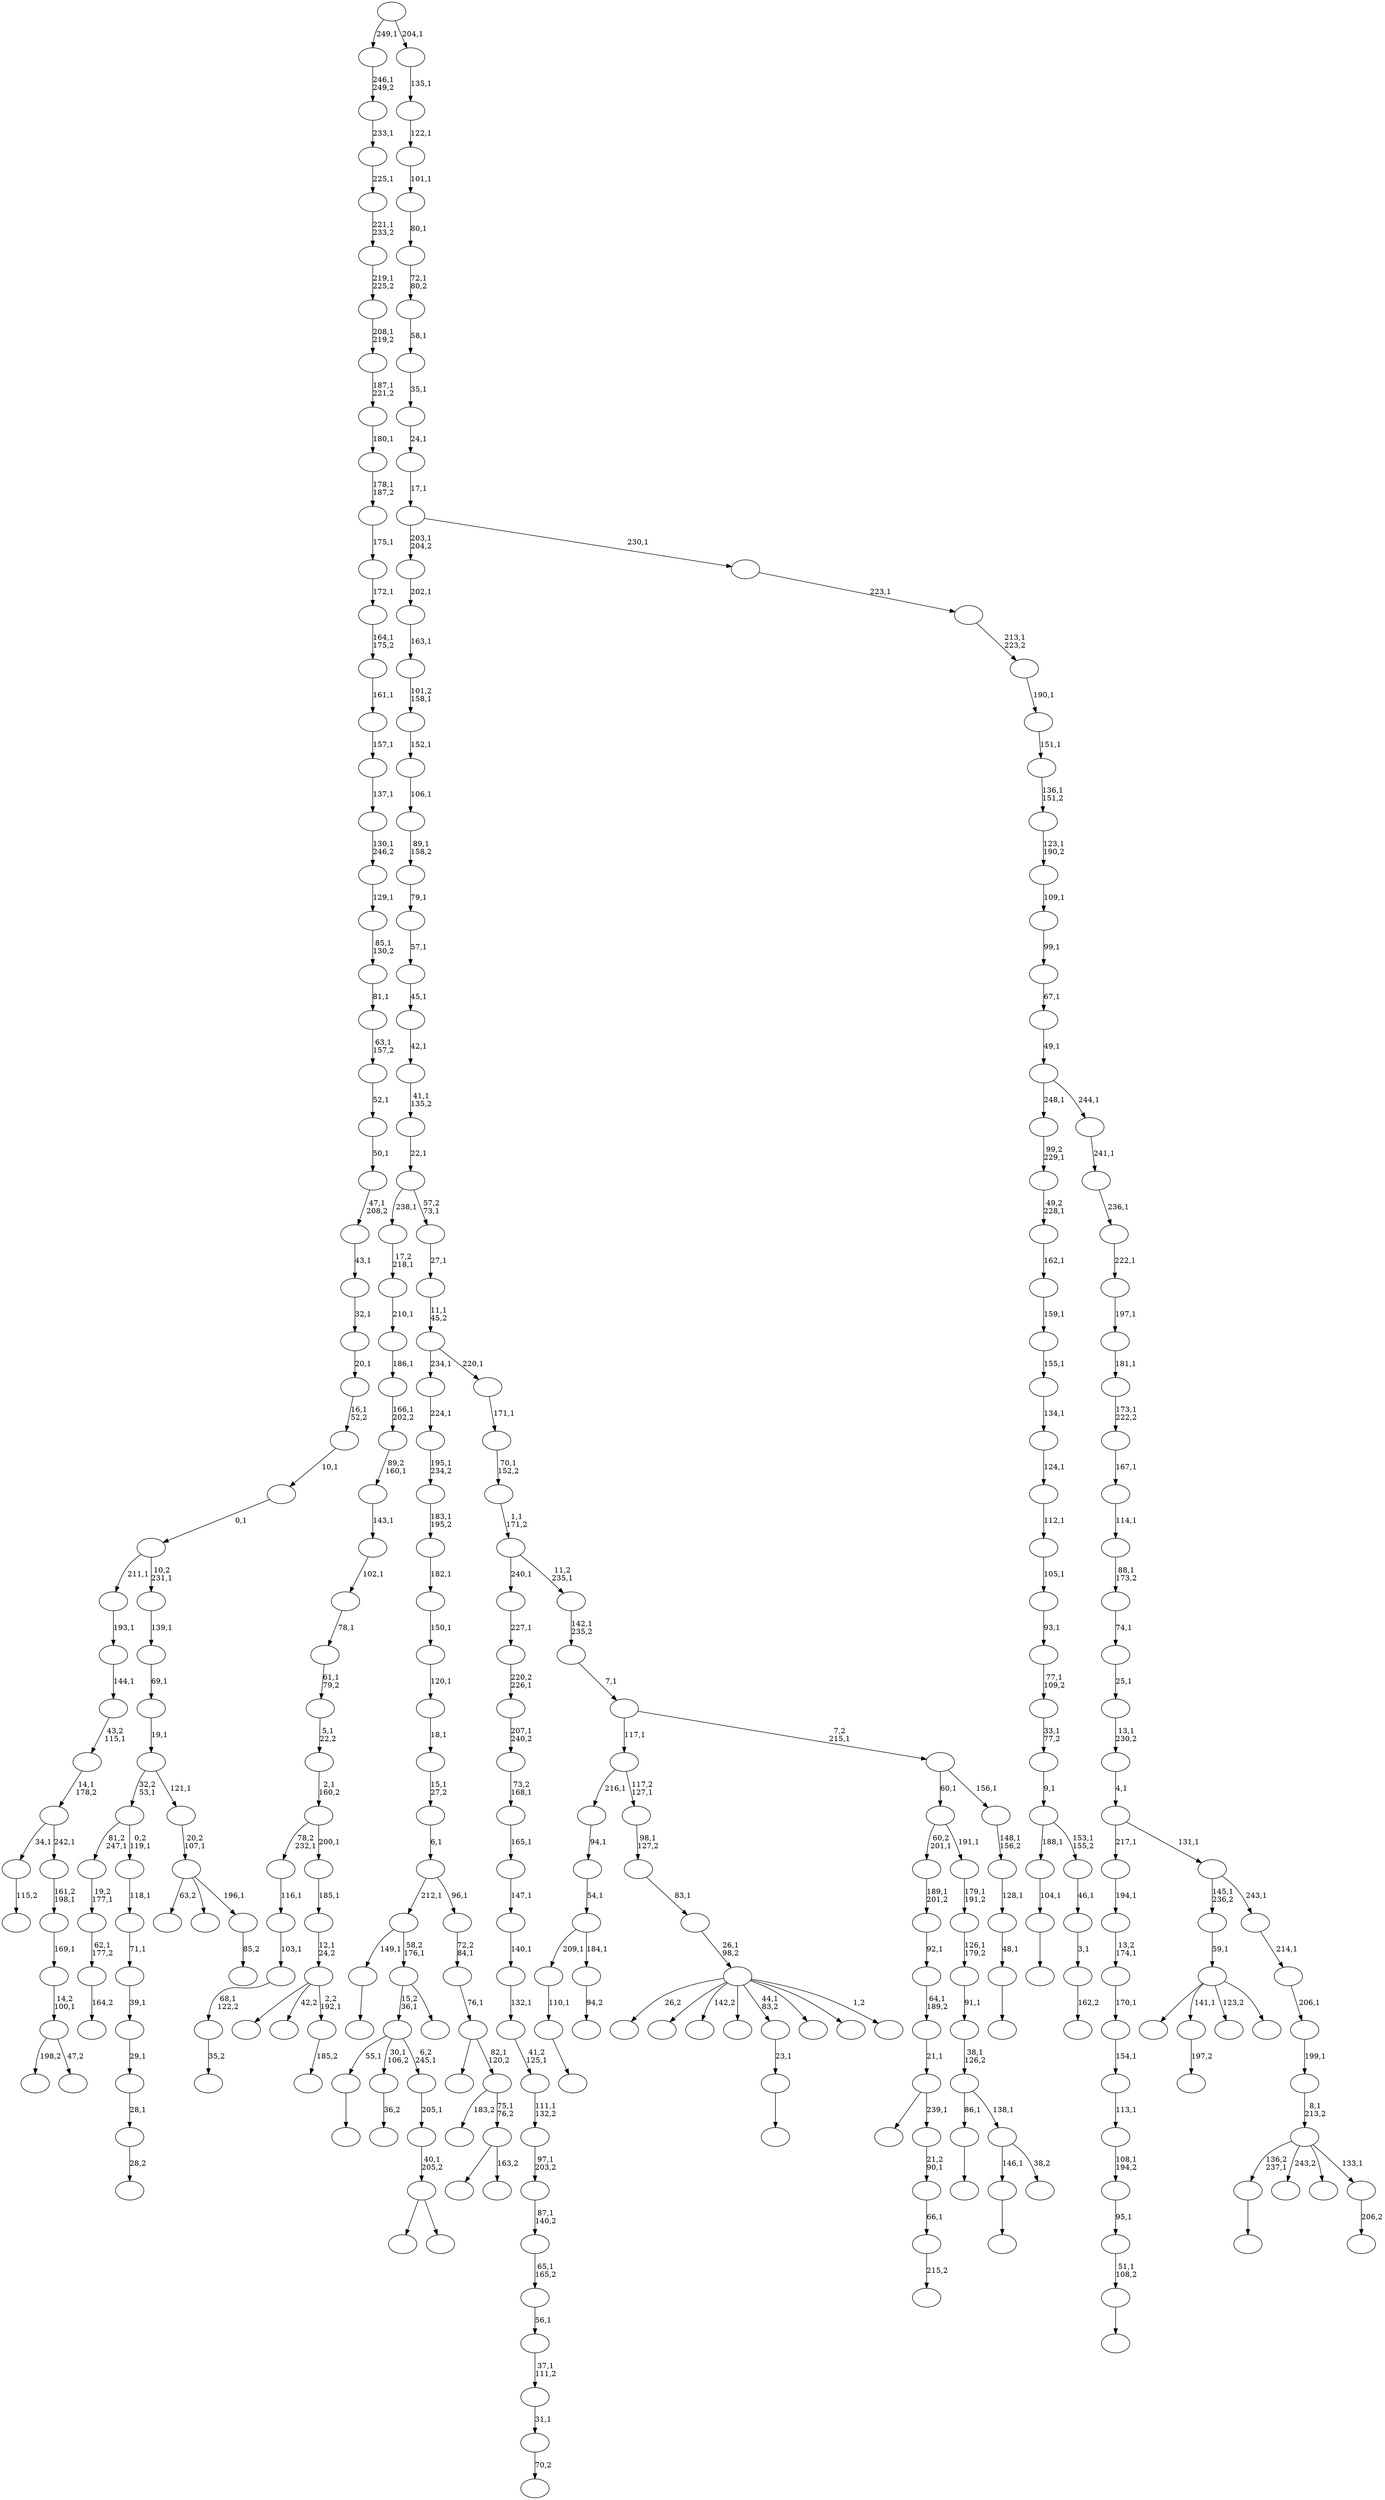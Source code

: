 digraph T {
	300 [label=""]
	299 [label=""]
	298 [label=""]
	297 [label=""]
	296 [label=""]
	295 [label=""]
	294 [label=""]
	293 [label=""]
	292 [label=""]
	291 [label=""]
	290 [label=""]
	289 [label=""]
	288 [label=""]
	287 [label=""]
	286 [label=""]
	285 [label=""]
	284 [label=""]
	283 [label=""]
	282 [label=""]
	281 [label=""]
	280 [label=""]
	279 [label=""]
	278 [label=""]
	277 [label=""]
	276 [label=""]
	275 [label=""]
	274 [label=""]
	273 [label=""]
	272 [label=""]
	271 [label=""]
	270 [label=""]
	269 [label=""]
	268 [label=""]
	267 [label=""]
	266 [label=""]
	265 [label=""]
	264 [label=""]
	263 [label=""]
	262 [label=""]
	261 [label=""]
	260 [label=""]
	259 [label=""]
	258 [label=""]
	257 [label=""]
	256 [label=""]
	255 [label=""]
	254 [label=""]
	253 [label=""]
	252 [label=""]
	251 [label=""]
	250 [label=""]
	249 [label=""]
	248 [label=""]
	247 [label=""]
	246 [label=""]
	245 [label=""]
	244 [label=""]
	243 [label=""]
	242 [label=""]
	241 [label=""]
	240 [label=""]
	239 [label=""]
	238 [label=""]
	237 [label=""]
	236 [label=""]
	235 [label=""]
	234 [label=""]
	233 [label=""]
	232 [label=""]
	231 [label=""]
	230 [label=""]
	229 [label=""]
	228 [label=""]
	227 [label=""]
	226 [label=""]
	225 [label=""]
	224 [label=""]
	223 [label=""]
	222 [label=""]
	221 [label=""]
	220 [label=""]
	219 [label=""]
	218 [label=""]
	217 [label=""]
	216 [label=""]
	215 [label=""]
	214 [label=""]
	213 [label=""]
	212 [label=""]
	211 [label=""]
	210 [label=""]
	209 [label=""]
	208 [label=""]
	207 [label=""]
	206 [label=""]
	205 [label=""]
	204 [label=""]
	203 [label=""]
	202 [label=""]
	201 [label=""]
	200 [label=""]
	199 [label=""]
	198 [label=""]
	197 [label=""]
	196 [label=""]
	195 [label=""]
	194 [label=""]
	193 [label=""]
	192 [label=""]
	191 [label=""]
	190 [label=""]
	189 [label=""]
	188 [label=""]
	187 [label=""]
	186 [label=""]
	185 [label=""]
	184 [label=""]
	183 [label=""]
	182 [label=""]
	181 [label=""]
	180 [label=""]
	179 [label=""]
	178 [label=""]
	177 [label=""]
	176 [label=""]
	175 [label=""]
	174 [label=""]
	173 [label=""]
	172 [label=""]
	171 [label=""]
	170 [label=""]
	169 [label=""]
	168 [label=""]
	167 [label=""]
	166 [label=""]
	165 [label=""]
	164 [label=""]
	163 [label=""]
	162 [label=""]
	161 [label=""]
	160 [label=""]
	159 [label=""]
	158 [label=""]
	157 [label=""]
	156 [label=""]
	155 [label=""]
	154 [label=""]
	153 [label=""]
	152 [label=""]
	151 [label=""]
	150 [label=""]
	149 [label=""]
	148 [label=""]
	147 [label=""]
	146 [label=""]
	145 [label=""]
	144 [label=""]
	143 [label=""]
	142 [label=""]
	141 [label=""]
	140 [label=""]
	139 [label=""]
	138 [label=""]
	137 [label=""]
	136 [label=""]
	135 [label=""]
	134 [label=""]
	133 [label=""]
	132 [label=""]
	131 [label=""]
	130 [label=""]
	129 [label=""]
	128 [label=""]
	127 [label=""]
	126 [label=""]
	125 [label=""]
	124 [label=""]
	123 [label=""]
	122 [label=""]
	121 [label=""]
	120 [label=""]
	119 [label=""]
	118 [label=""]
	117 [label=""]
	116 [label=""]
	115 [label=""]
	114 [label=""]
	113 [label=""]
	112 [label=""]
	111 [label=""]
	110 [label=""]
	109 [label=""]
	108 [label=""]
	107 [label=""]
	106 [label=""]
	105 [label=""]
	104 [label=""]
	103 [label=""]
	102 [label=""]
	101 [label=""]
	100 [label=""]
	99 [label=""]
	98 [label=""]
	97 [label=""]
	96 [label=""]
	95 [label=""]
	94 [label=""]
	93 [label=""]
	92 [label=""]
	91 [label=""]
	90 [label=""]
	89 [label=""]
	88 [label=""]
	87 [label=""]
	86 [label=""]
	85 [label=""]
	84 [label=""]
	83 [label=""]
	82 [label=""]
	81 [label=""]
	80 [label=""]
	79 [label=""]
	78 [label=""]
	77 [label=""]
	76 [label=""]
	75 [label=""]
	74 [label=""]
	73 [label=""]
	72 [label=""]
	71 [label=""]
	70 [label=""]
	69 [label=""]
	68 [label=""]
	67 [label=""]
	66 [label=""]
	65 [label=""]
	64 [label=""]
	63 [label=""]
	62 [label=""]
	61 [label=""]
	60 [label=""]
	59 [label=""]
	58 [label=""]
	57 [label=""]
	56 [label=""]
	55 [label=""]
	54 [label=""]
	53 [label=""]
	52 [label=""]
	51 [label=""]
	50 [label=""]
	49 [label=""]
	48 [label=""]
	47 [label=""]
	46 [label=""]
	45 [label=""]
	44 [label=""]
	43 [label=""]
	42 [label=""]
	41 [label=""]
	40 [label=""]
	39 [label=""]
	38 [label=""]
	37 [label=""]
	36 [label=""]
	35 [label=""]
	34 [label=""]
	33 [label=""]
	32 [label=""]
	31 [label=""]
	30 [label=""]
	29 [label=""]
	28 [label=""]
	27 [label=""]
	26 [label=""]
	25 [label=""]
	24 [label=""]
	23 [label=""]
	22 [label=""]
	21 [label=""]
	20 [label=""]
	19 [label=""]
	18 [label=""]
	17 [label=""]
	16 [label=""]
	15 [label=""]
	14 [label=""]
	13 [label=""]
	12 [label=""]
	11 [label=""]
	10 [label=""]
	9 [label=""]
	8 [label=""]
	7 [label=""]
	6 [label=""]
	5 [label=""]
	4 [label=""]
	3 [label=""]
	2 [label=""]
	1 [label=""]
	0 [label=""]
	296 -> 297 [label="197,2"]
	293 -> 294 [label="35,2"]
	292 -> 293 [label="68,1\n122,2"]
	291 -> 292 [label="103,1"]
	290 -> 291 [label="116,1"]
	288 -> 289 [label=""]
	287 -> 288 [label="110,1"]
	285 -> 286 [label=""]
	281 -> 282 [label="94,2"]
	280 -> 287 [label="209,1"]
	280 -> 281 [label="184,1"]
	279 -> 280 [label="54,1"]
	278 -> 279 [label="94,1"]
	276 -> 277 [label="164,2"]
	275 -> 276 [label="62,1\n177,2"]
	274 -> 275 [label="19,2\n177,1"]
	271 -> 272 [label="115,2"]
	268 -> 269 [label=""]
	265 -> 266 [label=""]
	262 -> 263 [label=""]
	261 -> 262 [label="51,1\n108,2"]
	260 -> 261 [label="95,1"]
	259 -> 260 [label="108,1\n194,2"]
	258 -> 259 [label="113,1"]
	257 -> 258 [label="154,1"]
	256 -> 257 [label="170,1"]
	255 -> 256 [label="13,2\n174,1"]
	254 -> 255 [label="194,1"]
	251 -> 252 [label="185,2"]
	250 -> 295 [label=""]
	250 -> 283 [label="42,2"]
	250 -> 251 [label="2,2\n192,1"]
	249 -> 250 [label="12,1\n24,2"]
	248 -> 249 [label="185,1"]
	247 -> 290 [label="78,2\n232,1"]
	247 -> 248 [label="200,1"]
	246 -> 247 [label="2,1\n160,2"]
	245 -> 246 [label="5,1\n22,2"]
	244 -> 245 [label="61,1\n79,2"]
	243 -> 244 [label="78,1"]
	242 -> 243 [label="102,1"]
	241 -> 242 [label="143,1"]
	240 -> 241 [label="89,2\n160,1"]
	239 -> 240 [label="166,1\n202,2"]
	238 -> 239 [label="186,1"]
	237 -> 238 [label="210,1"]
	236 -> 237 [label="17,2\n218,1"]
	234 -> 235 [label="28,2"]
	233 -> 234 [label="28,1"]
	232 -> 233 [label="29,1"]
	231 -> 232 [label="39,1"]
	230 -> 231 [label="71,1"]
	229 -> 230 [label="118,1"]
	228 -> 274 [label="81,2\n247,1"]
	228 -> 229 [label="0,2\n119,1"]
	225 -> 226 [label="70,2"]
	224 -> 225 [label="31,1"]
	223 -> 224 [label="37,1\n111,2"]
	222 -> 223 [label="56,1"]
	221 -> 222 [label="65,1\n165,2"]
	220 -> 221 [label="87,1\n140,2"]
	219 -> 220 [label="97,1\n203,2"]
	218 -> 219 [label="111,1\n132,2"]
	217 -> 218 [label="41,2\n125,1"]
	216 -> 217 [label="132,1"]
	215 -> 216 [label="140,1"]
	214 -> 215 [label="147,1"]
	213 -> 214 [label="165,1"]
	212 -> 213 [label="73,2\n168,1"]
	211 -> 212 [label="207,1\n240,2"]
	210 -> 211 [label="220,2\n226,1"]
	209 -> 210 [label="227,1"]
	206 -> 207 [label=""]
	205 -> 206 [label="104,1"]
	202 -> 298 [label="198,2"]
	202 -> 203 [label="47,2"]
	201 -> 202 [label="14,2\n100,1"]
	200 -> 201 [label="169,1"]
	199 -> 200 [label="161,2\n198,1"]
	198 -> 271 [label="34,1"]
	198 -> 199 [label="242,1"]
	197 -> 198 [label="14,1\n178,2"]
	196 -> 197 [label="43,2\n115,1"]
	195 -> 196 [label="144,1"]
	194 -> 195 [label="193,1"]
	192 -> 193 [label=""]
	191 -> 192 [label="23,1"]
	189 -> 190 [label="215,2"]
	188 -> 189 [label="66,1"]
	187 -> 188 [label="21,2\n90,1"]
	186 -> 267 [label=""]
	186 -> 187 [label="239,1"]
	185 -> 186 [label="21,1"]
	184 -> 185 [label="64,1\n189,2"]
	183 -> 184 [label="92,1"]
	182 -> 183 [label="189,1\n201,2"]
	179 -> 180 [label=""]
	177 -> 178 [label=""]
	175 -> 176 [label="36,2"]
	173 -> 300 [label=""]
	173 -> 296 [label="141,1"]
	173 -> 273 [label="123,2"]
	173 -> 174 [label=""]
	172 -> 173 [label="59,1"]
	167 -> 284 [label="26,2"]
	167 -> 270 [label=""]
	167 -> 264 [label="142,2"]
	167 -> 227 [label=""]
	167 -> 191 [label="44,1\n83,2"]
	167 -> 171 [label=""]
	167 -> 170 [label=""]
	167 -> 168 [label="1,2"]
	166 -> 167 [label="26,1\n98,2"]
	165 -> 166 [label="83,1"]
	164 -> 165 [label="98,1\n127,2"]
	163 -> 278 [label="216,1"]
	163 -> 164 [label="117,2\n127,1"]
	160 -> 161 [label="162,2"]
	159 -> 160 [label="3,1"]
	158 -> 159 [label="46,1"]
	157 -> 205 [label="188,1"]
	157 -> 158 [label="153,1\n155,2"]
	156 -> 157 [label="9,1"]
	155 -> 156 [label="33,1\n77,2"]
	154 -> 155 [label="77,1\n109,2"]
	153 -> 154 [label="93,1"]
	152 -> 153 [label="105,1"]
	151 -> 152 [label="112,1"]
	150 -> 151 [label="124,1"]
	149 -> 150 [label="134,1"]
	148 -> 149 [label="155,1"]
	147 -> 148 [label="159,1"]
	146 -> 147 [label="162,1"]
	145 -> 146 [label="49,2\n228,1"]
	144 -> 145 [label="99,2\n229,1"]
	141 -> 268 [label="146,1"]
	141 -> 142 [label="38,2"]
	140 -> 179 [label="86,1"]
	140 -> 141 [label="138,1"]
	139 -> 140 [label="38,1\n126,2"]
	138 -> 139 [label="91,1"]
	137 -> 138 [label="126,1\n179,2"]
	136 -> 137 [label="179,1\n191,2"]
	135 -> 182 [label="60,2\n201,1"]
	135 -> 136 [label="191,1"]
	133 -> 181 [label=""]
	133 -> 134 [label=""]
	132 -> 133 [label="40,1\n205,2"]
	131 -> 132 [label="205,1"]
	130 -> 285 [label="55,1"]
	130 -> 175 [label="30,1\n106,2"]
	130 -> 131 [label="6,2\n245,1"]
	128 -> 130 [label="15,2\n36,1"]
	128 -> 129 [label=""]
	127 -> 177 [label="149,1"]
	127 -> 128 [label="58,2\n176,1"]
	125 -> 208 [label=""]
	125 -> 126 [label="163,2"]
	124 -> 169 [label="183,2"]
	124 -> 125 [label="75,1\n76,2"]
	123 -> 299 [label=""]
	123 -> 124 [label="82,1\n120,2"]
	122 -> 123 [label="76,1"]
	121 -> 122 [label="72,2\n84,1"]
	120 -> 127 [label="212,1"]
	120 -> 121 [label="96,1"]
	119 -> 120 [label="6,1"]
	118 -> 119 [label="15,1\n27,2"]
	117 -> 118 [label="18,1"]
	116 -> 117 [label="120,1"]
	115 -> 116 [label="150,1"]
	114 -> 115 [label="182,1"]
	113 -> 114 [label="183,1\n195,2"]
	112 -> 113 [label="195,1\n234,2"]
	111 -> 112 [label="224,1"]
	109 -> 110 [label=""]
	108 -> 109 [label="48,1"]
	107 -> 108 [label="128,1"]
	106 -> 107 [label="148,1\n156,2"]
	105 -> 135 [label="60,1"]
	105 -> 106 [label="156,1"]
	104 -> 163 [label="117,1"]
	104 -> 105 [label="7,2\n215,1"]
	103 -> 104 [label="7,1"]
	102 -> 103 [label="142,1\n235,2"]
	101 -> 209 [label="240,1"]
	101 -> 102 [label="11,2\n235,1"]
	100 -> 101 [label="1,1\n171,2"]
	99 -> 100 [label="70,1\n152,2"]
	98 -> 99 [label="171,1"]
	97 -> 111 [label="234,1"]
	97 -> 98 [label="220,1"]
	96 -> 97 [label="11,1\n45,2"]
	95 -> 96 [label="27,1"]
	94 -> 236 [label="238,1"]
	94 -> 95 [label="57,2\n73,1"]
	93 -> 94 [label="22,1"]
	92 -> 93 [label="41,1\n135,2"]
	91 -> 92 [label="42,1"]
	90 -> 91 [label="45,1"]
	89 -> 90 [label="57,1"]
	88 -> 89 [label="79,1"]
	87 -> 88 [label="89,1\n158,2"]
	86 -> 87 [label="106,1"]
	85 -> 86 [label="152,1"]
	84 -> 85 [label="101,2\n158,1"]
	83 -> 84 [label="163,1"]
	82 -> 83 [label="202,1"]
	80 -> 81 [label="85,2"]
	79 -> 253 [label="63,2"]
	79 -> 162 [label=""]
	79 -> 80 [label="196,1"]
	78 -> 79 [label="20,2\n107,1"]
	77 -> 228 [label="32,2\n53,1"]
	77 -> 78 [label="121,1"]
	76 -> 77 [label="19,1"]
	75 -> 76 [label="69,1"]
	74 -> 75 [label="139,1"]
	73 -> 194 [label="211,1"]
	73 -> 74 [label="10,2\n231,1"]
	72 -> 73 [label="0,1"]
	71 -> 72 [label="10,1"]
	70 -> 71 [label="16,1\n52,2"]
	69 -> 70 [label="20,1"]
	68 -> 69 [label="32,1"]
	67 -> 68 [label="43,1"]
	66 -> 67 [label="47,1\n208,2"]
	65 -> 66 [label="50,1"]
	64 -> 65 [label="52,1"]
	63 -> 64 [label="63,1\n157,2"]
	62 -> 63 [label="81,1"]
	61 -> 62 [label="85,1\n130,2"]
	60 -> 61 [label="129,1"]
	59 -> 60 [label="130,1\n246,2"]
	58 -> 59 [label="137,1"]
	57 -> 58 [label="157,1"]
	56 -> 57 [label="161,1"]
	55 -> 56 [label="164,1\n175,2"]
	54 -> 55 [label="172,1"]
	53 -> 54 [label="175,1"]
	52 -> 53 [label="178,1\n187,2"]
	51 -> 52 [label="180,1"]
	50 -> 51 [label="187,1\n221,2"]
	49 -> 50 [label="208,1\n219,2"]
	48 -> 49 [label="219,1\n225,2"]
	47 -> 48 [label="221,1\n233,2"]
	46 -> 47 [label="225,1"]
	45 -> 46 [label="233,1"]
	44 -> 45 [label="246,1\n249,2"]
	42 -> 43 [label="206,2"]
	41 -> 265 [label="136,2\n237,1"]
	41 -> 204 [label="243,2"]
	41 -> 143 [label=""]
	41 -> 42 [label="133,1"]
	40 -> 41 [label="8,1\n213,2"]
	39 -> 40 [label="199,1"]
	38 -> 39 [label="206,1"]
	37 -> 38 [label="214,1"]
	36 -> 172 [label="145,1\n236,2"]
	36 -> 37 [label="243,1"]
	35 -> 254 [label="217,1"]
	35 -> 36 [label="131,1"]
	34 -> 35 [label="4,1"]
	33 -> 34 [label="13,1\n230,2"]
	32 -> 33 [label="25,1"]
	31 -> 32 [label="74,1"]
	30 -> 31 [label="88,1\n173,2"]
	29 -> 30 [label="114,1"]
	28 -> 29 [label="167,1"]
	27 -> 28 [label="173,1\n222,2"]
	26 -> 27 [label="181,1"]
	25 -> 26 [label="197,1"]
	24 -> 25 [label="222,1"]
	23 -> 24 [label="236,1"]
	22 -> 23 [label="241,1"]
	21 -> 144 [label="248,1"]
	21 -> 22 [label="244,1"]
	20 -> 21 [label="49,1"]
	19 -> 20 [label="67,1"]
	18 -> 19 [label="99,1"]
	17 -> 18 [label="109,1"]
	16 -> 17 [label="123,1\n190,2"]
	15 -> 16 [label="136,1\n151,2"]
	14 -> 15 [label="151,1"]
	13 -> 14 [label="190,1"]
	12 -> 13 [label="213,1\n223,2"]
	11 -> 12 [label="223,1"]
	10 -> 82 [label="203,1\n204,2"]
	10 -> 11 [label="230,1"]
	9 -> 10 [label="17,1"]
	8 -> 9 [label="24,1"]
	7 -> 8 [label="35,1"]
	6 -> 7 [label="58,1"]
	5 -> 6 [label="72,1\n80,2"]
	4 -> 5 [label="80,1"]
	3 -> 4 [label="101,1"]
	2 -> 3 [label="122,1"]
	1 -> 2 [label="135,1"]
	0 -> 44 [label="249,1"]
	0 -> 1 [label="204,1"]
}
